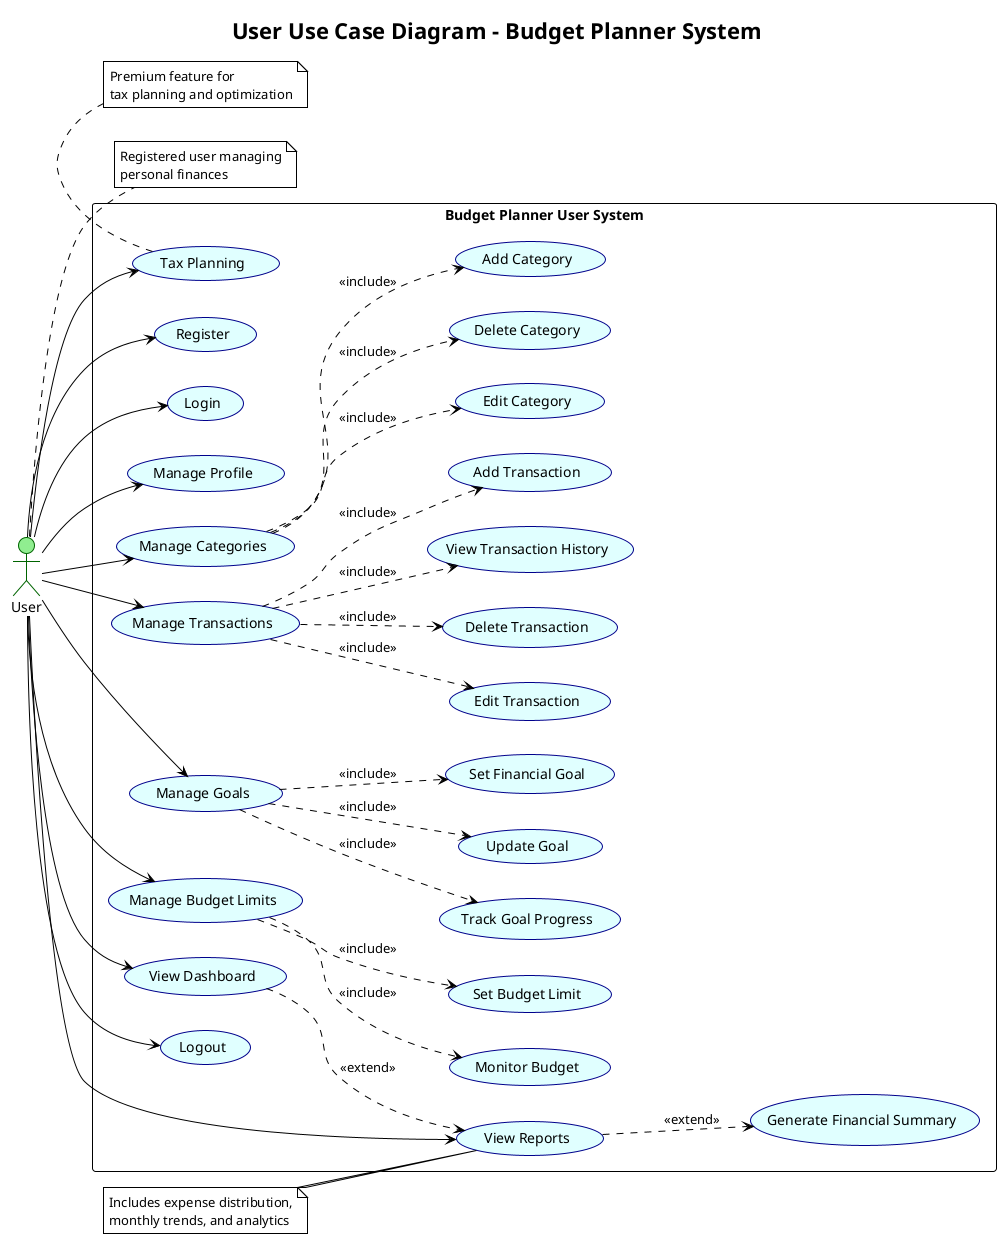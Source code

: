 @startuml User Use Case Diagram - Budget Planner

!theme plain
skinparam backgroundColor white
skinparam actor {
    BackgroundColor lightgreen
    BorderColor darkgreen
}
skinparam usecase {
    BackgroundColor lightcyan
    BorderColor darkblue
}

title User Use Case Diagram - Budget Planner System

left to right direction

actor "User" as user

rectangle "Budget Planner User System" {
    usecase "Register" as UC1
    usecase "Login" as UC2
    usecase "View Dashboard" as UC3
    usecase "Manage Profile" as UC4
    usecase "Manage Categories" as UC5
    usecase "Add Category" as UC6
    usecase "Edit Category" as UC7
    usecase "Delete Category" as UC8
    usecase "Manage Transactions" as UC9
    usecase "Add Transaction" as UC10
    usecase "Edit Transaction" as UC11
    usecase "Delete Transaction" as UC12
    usecase "View Transaction History" as UC13
    usecase "Manage Goals" as UC14
    usecase "Set Financial Goal" as UC15
    usecase "Track Goal Progress" as UC16
    usecase "Update Goal" as UC17
    usecase "Manage Budget Limits" as UC18
    usecase "Set Budget Limit" as UC19
    usecase "Monitor Budget" as UC20
    usecase "View Reports" as UC21
    usecase "Generate Financial Summary" as UC22
    usecase "Tax Planning" as UC23
    usecase "Logout" as UC24
}

' User connections
user --> UC1
user --> UC2
user --> UC3
user --> UC4
user --> UC5
user --> UC9
user --> UC14
user --> UC18
user --> UC21
user --> UC23
user --> UC24

' Include relationships for Categories
UC5 ..> UC6 : <<include>>
UC5 ..> UC7 : <<include>>
UC5 ..> UC8 : <<include>>

' Include relationships for Transactions
UC9 ..> UC10 : <<include>>
UC9 ..> UC11 : <<include>>
UC9 ..> UC12 : <<include>>
UC9 ..> UC13 : <<include>>

' Include relationships for Goals
UC14 ..> UC15 : <<include>>
UC14 ..> UC16 : <<include>>
UC14 ..> UC17 : <<include>>

' Include relationships for Budget
UC18 ..> UC19 : <<include>>
UC18 ..> UC20 : <<include>>

' Extend relationships
UC21 ..> UC22 : <<extend>>
UC3 ..> UC21 : <<extend>>

note right of user
  Registered user managing
  personal finances
end note

note bottom of UC23
  Premium feature for
  tax planning and optimization
end note

note left of UC21
  Includes expense distribution,
  monthly trends, and analytics
end note

@enduml